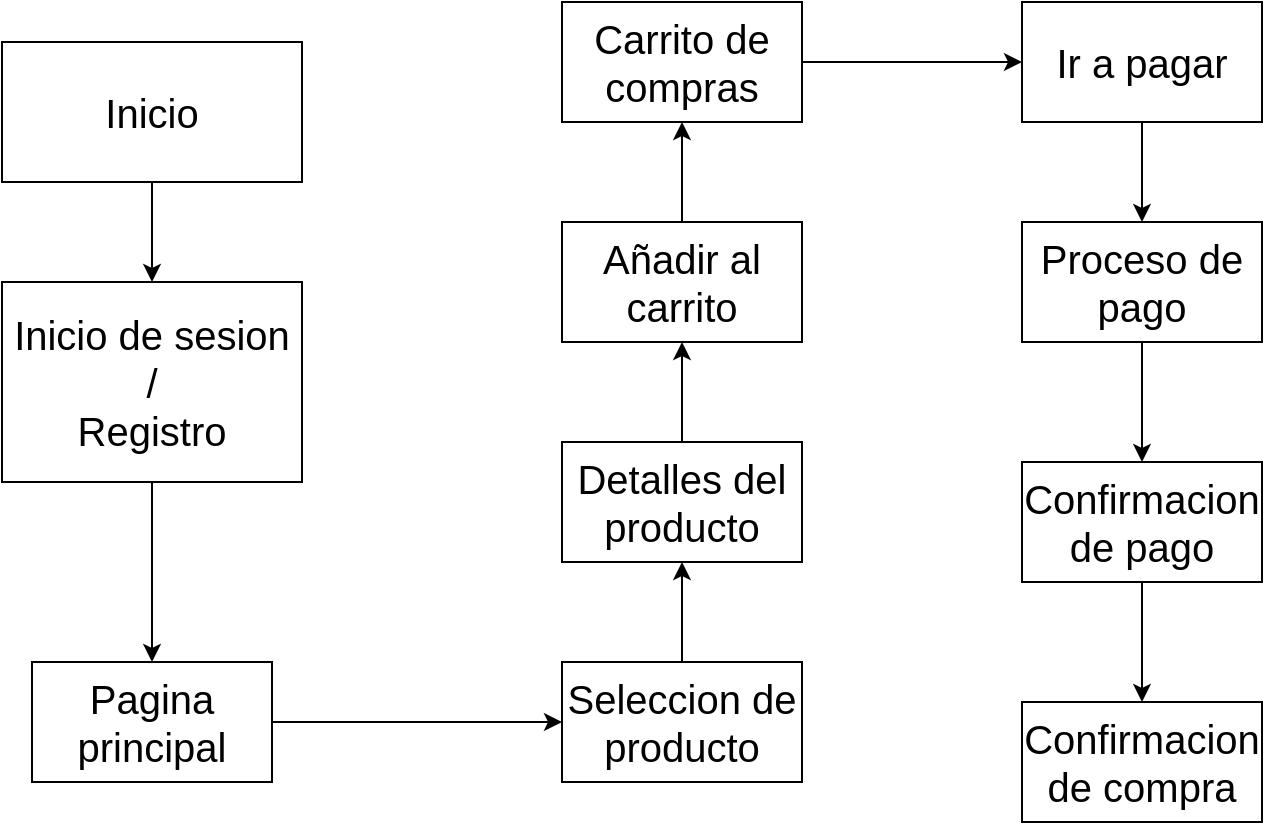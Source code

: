 <mxfile>
    <diagram id="9BZS-vENYm_70SncB-4Q" name="Página-1">
        <mxGraphModel dx="1363" dy="710" grid="1" gridSize="10" guides="1" tooltips="1" connect="1" arrows="1" fold="1" page="1" pageScale="1" pageWidth="827" pageHeight="1169" math="0" shadow="0">
            <root>
                <mxCell id="0"/>
                <mxCell id="1" parent="0"/>
                <mxCell id="8" value="" style="edgeStyle=none;html=1;fontSize=20;" edge="1" parent="1" source="5" target="7">
                    <mxGeometry relative="1" as="geometry"/>
                </mxCell>
                <mxCell id="5" value="Inicio" style="rounded=0;whiteSpace=wrap;html=1;fontSize=20;" vertex="1" parent="1">
                    <mxGeometry x="80" y="60" width="150" height="70" as="geometry"/>
                </mxCell>
                <mxCell id="10" value="" style="edgeStyle=none;html=1;fontSize=20;" edge="1" parent="1" source="7" target="9">
                    <mxGeometry relative="1" as="geometry"/>
                </mxCell>
                <mxCell id="7" value="Inicio de sesion&lt;br&gt;/&lt;br&gt;Registro" style="rounded=0;whiteSpace=wrap;html=1;fontSize=20;" vertex="1" parent="1">
                    <mxGeometry x="80" y="180" width="150" height="100" as="geometry"/>
                </mxCell>
                <mxCell id="17" value="" style="edgeStyle=none;html=1;fontSize=20;" edge="1" parent="1" source="9" target="11">
                    <mxGeometry relative="1" as="geometry"/>
                </mxCell>
                <mxCell id="9" value="Pagina principal" style="rounded=0;whiteSpace=wrap;html=1;fontSize=20;" vertex="1" parent="1">
                    <mxGeometry x="95" y="370" width="120" height="60" as="geometry"/>
                </mxCell>
                <mxCell id="13" value="" style="edgeStyle=none;html=1;fontSize=20;" edge="1" parent="1" source="11" target="12">
                    <mxGeometry relative="1" as="geometry"/>
                </mxCell>
                <mxCell id="11" value="Seleccion de producto" style="rounded=0;whiteSpace=wrap;html=1;fontSize=20;" vertex="1" parent="1">
                    <mxGeometry x="360" y="370" width="120" height="60" as="geometry"/>
                </mxCell>
                <mxCell id="19" value="" style="edgeStyle=none;html=1;fontSize=20;" edge="1" parent="1" source="12" target="16">
                    <mxGeometry relative="1" as="geometry"/>
                </mxCell>
                <mxCell id="12" value="Detalles del producto" style="rounded=0;whiteSpace=wrap;html=1;fontSize=20;" vertex="1" parent="1">
                    <mxGeometry x="360" y="260" width="120" height="60" as="geometry"/>
                </mxCell>
                <mxCell id="20" value="" style="edgeStyle=none;html=1;fontSize=20;" edge="1" parent="1" source="16" target="18">
                    <mxGeometry relative="1" as="geometry"/>
                </mxCell>
                <mxCell id="16" value="Añadir al carrito" style="rounded=0;whiteSpace=wrap;html=1;fontSize=20;" vertex="1" parent="1">
                    <mxGeometry x="360" y="150" width="120" height="60" as="geometry"/>
                </mxCell>
                <mxCell id="25" value="" style="edgeStyle=none;html=1;fontSize=20;" edge="1" parent="1" source="18" target="21">
                    <mxGeometry relative="1" as="geometry"/>
                </mxCell>
                <mxCell id="18" value="Carrito de compras" style="rounded=0;whiteSpace=wrap;html=1;fontSize=20;" vertex="1" parent="1">
                    <mxGeometry x="360" y="40" width="120" height="60" as="geometry"/>
                </mxCell>
                <mxCell id="26" value="" style="edgeStyle=none;html=1;fontSize=20;" edge="1" parent="1" source="21" target="22">
                    <mxGeometry relative="1" as="geometry"/>
                </mxCell>
                <mxCell id="21" value="Ir a pagar" style="rounded=0;whiteSpace=wrap;html=1;fontSize=20;" vertex="1" parent="1">
                    <mxGeometry x="590" y="40" width="120" height="60" as="geometry"/>
                </mxCell>
                <mxCell id="27" value="" style="edgeStyle=none;html=1;fontSize=20;" edge="1" parent="1" source="22" target="23">
                    <mxGeometry relative="1" as="geometry"/>
                </mxCell>
                <mxCell id="22" value="Proceso de pago" style="rounded=0;whiteSpace=wrap;html=1;fontSize=20;" vertex="1" parent="1">
                    <mxGeometry x="590" y="150" width="120" height="60" as="geometry"/>
                </mxCell>
                <mxCell id="28" value="" style="edgeStyle=none;html=1;fontSize=20;" edge="1" parent="1" source="23" target="24">
                    <mxGeometry relative="1" as="geometry"/>
                </mxCell>
                <mxCell id="23" value="Confirmacion de pago" style="rounded=0;whiteSpace=wrap;html=1;fontSize=20;" vertex="1" parent="1">
                    <mxGeometry x="590" y="270" width="120" height="60" as="geometry"/>
                </mxCell>
                <mxCell id="24" value="Confirmacion de compra&lt;br&gt;" style="rounded=0;whiteSpace=wrap;html=1;fontSize=20;" vertex="1" parent="1">
                    <mxGeometry x="590" y="390" width="120" height="60" as="geometry"/>
                </mxCell>
            </root>
        </mxGraphModel>
    </diagram>
</mxfile>